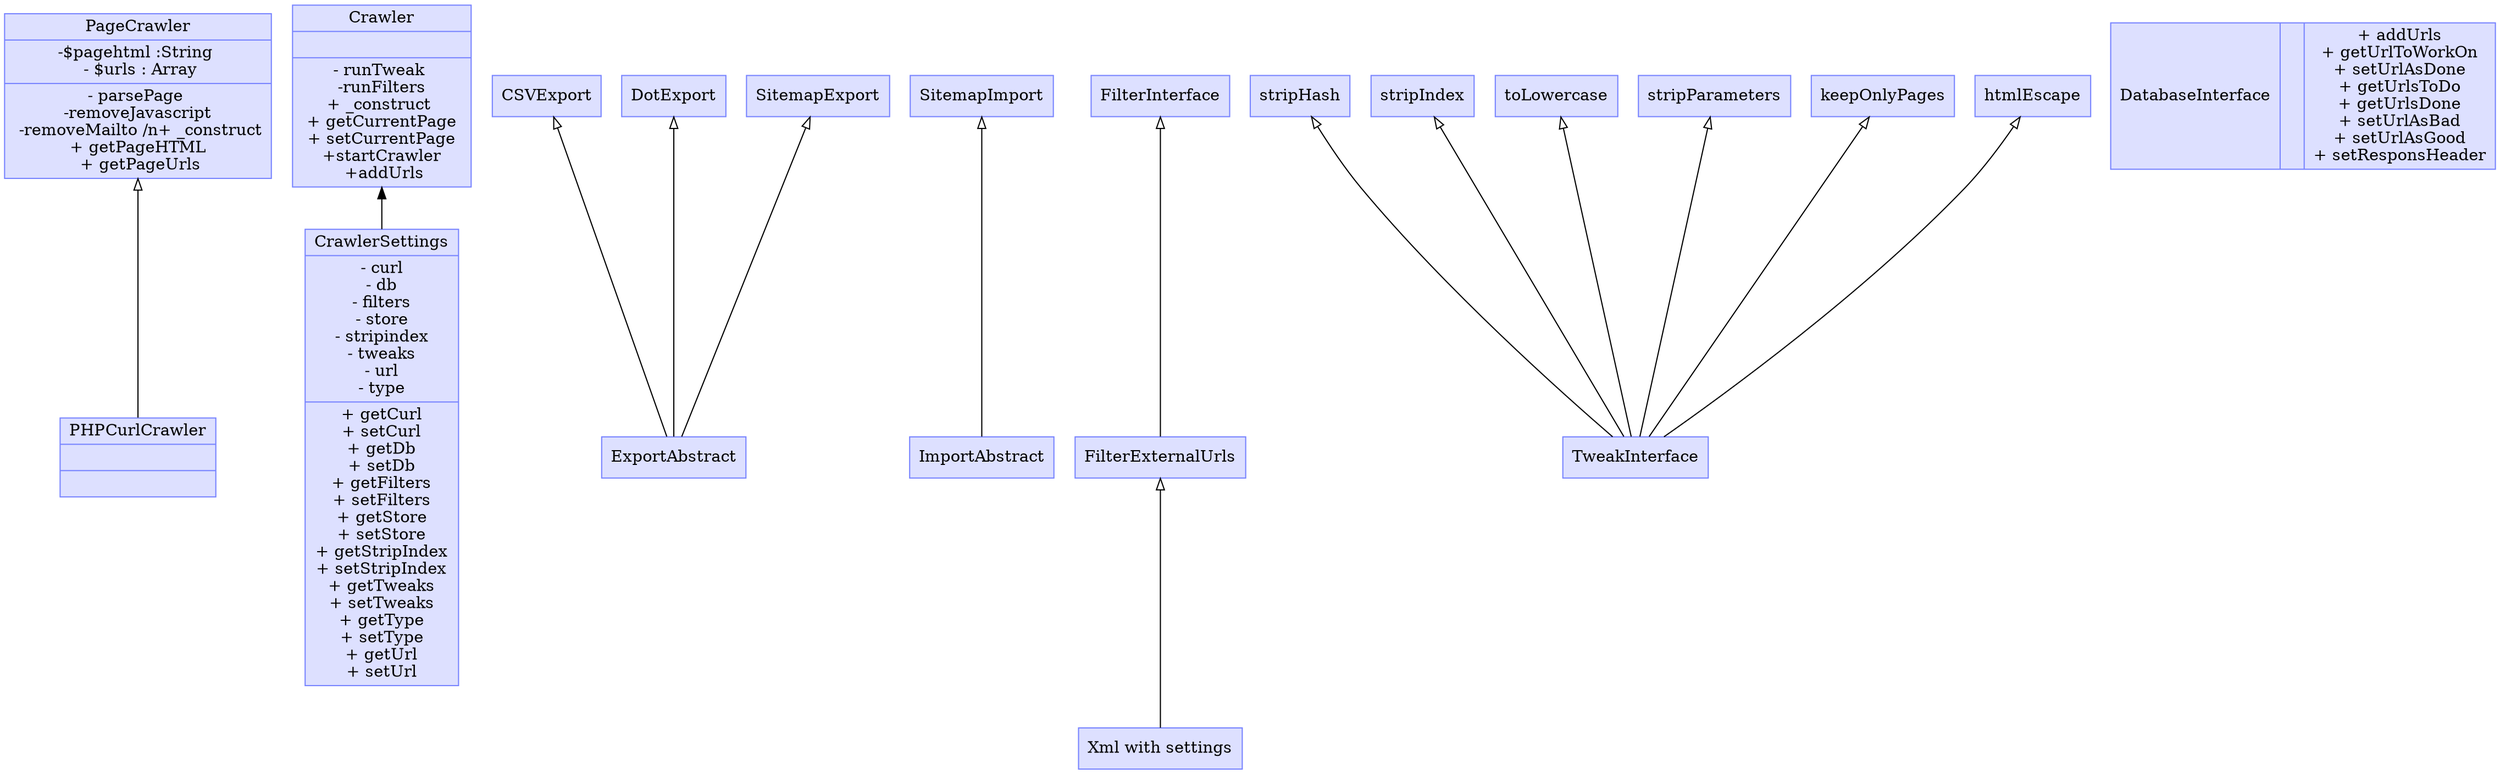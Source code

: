digraph hierarchy {

node[shape=record,style=filled,fillcolor="#dde0ff",color="#7884ff"]
edge[dir=back, arrowtail=empty]

2[label = "{PageCrawler| -$pagehtml :String \n - $urls : Array|- parsePage \n -removeJavascript \n -removeMailto /n+ _construct\n+ getPageHTML\n + getPageUrls}"]
1 [label = "{Crawler||- runTweak \n -runFilters \n+ _construct \n + getCurrentPage \n + setCurrentPage \n +startCrawler \n +addUrls}"]
3 [label = "{CrawlerSettings|- curl\n- db\n- filters\n- store\n- stripindex\n- tweaks\n- url\n- type\n|+ getCurl\n+ setCurl\n+ getDb\n+ setDb\n+ getFilters\n+ setFilters\n+ getStore\n+ setStore\n+ getStripIndex\n+ setStripIndex\n+ getTweaks\n+ setTweaks\n+ getType\n+ setType\n+ getUrl\n+ setUrl\n}"]
4 [label = "{PHPCurlCrawler||}"]
2 -> 4



10 [label = "ExportAbstract"]
11 [label = "CSVExport"]
12 [label = "DotExport"]
13 [label = "SitemapExport"]
11 -> 10
12 -> 10
13 -> 10

60 [label="ImportAbstract"]
61 [label="SitemapImport"]
61 -> 60

20 [label = "FilterInterface"]
21 [label="FilterExternalUrls"]
22 [label="Xml with settings"]
20->21
21->22
30 [label = "TweakInterface"]
31 [label = "stripHash"]
32 [label= "stripIndex"]
33 [label ="toLowercase"]
34 [label ="stripParameters"]
35 [label ="keepOnlyPages"]
36 [label ="htmlEscape"]
31 -> 30
32 -> 30
33 -> 30
34 -> 30
35 -> 30
36 -> 30

50 [label = "DatabaseInterface||+ addUrls\n+ getUrlToWorkOn\n+ setUrlAsDone\n+ getUrlsToDo\n+ getUrlsDone\n+ setUrlAsBad\n+ setUrlAsGood\n+ setResponsHeader}"]
1 -> 3 [arrowtail= normal]
}
